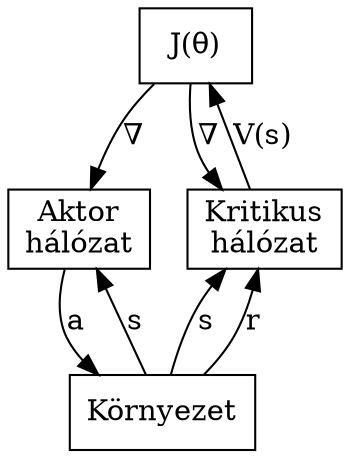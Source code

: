 digraph dql {
    graph[dpi=300]
    //rankdir="LR"

    cost [label="J(θ)", shape="rectangle"]
    env [label="Környezet", shape="rectangle"]
    actor [label="Aktor\nhálózat", shape="rectangle"]
    critic [label="Kritikus\nhálózat", shape="rectangle"]

    {rank="same"; actor critic}

    cost -> actor [label="∇    "]
    cost -> critic [label="∇"]
    critic -> cost [label="V(s)"]
    actor -> env [label="a"]
    env -> actor [label="s"]
    env -> critic [label="s  "]
    env -> critic [label="r"]
}
